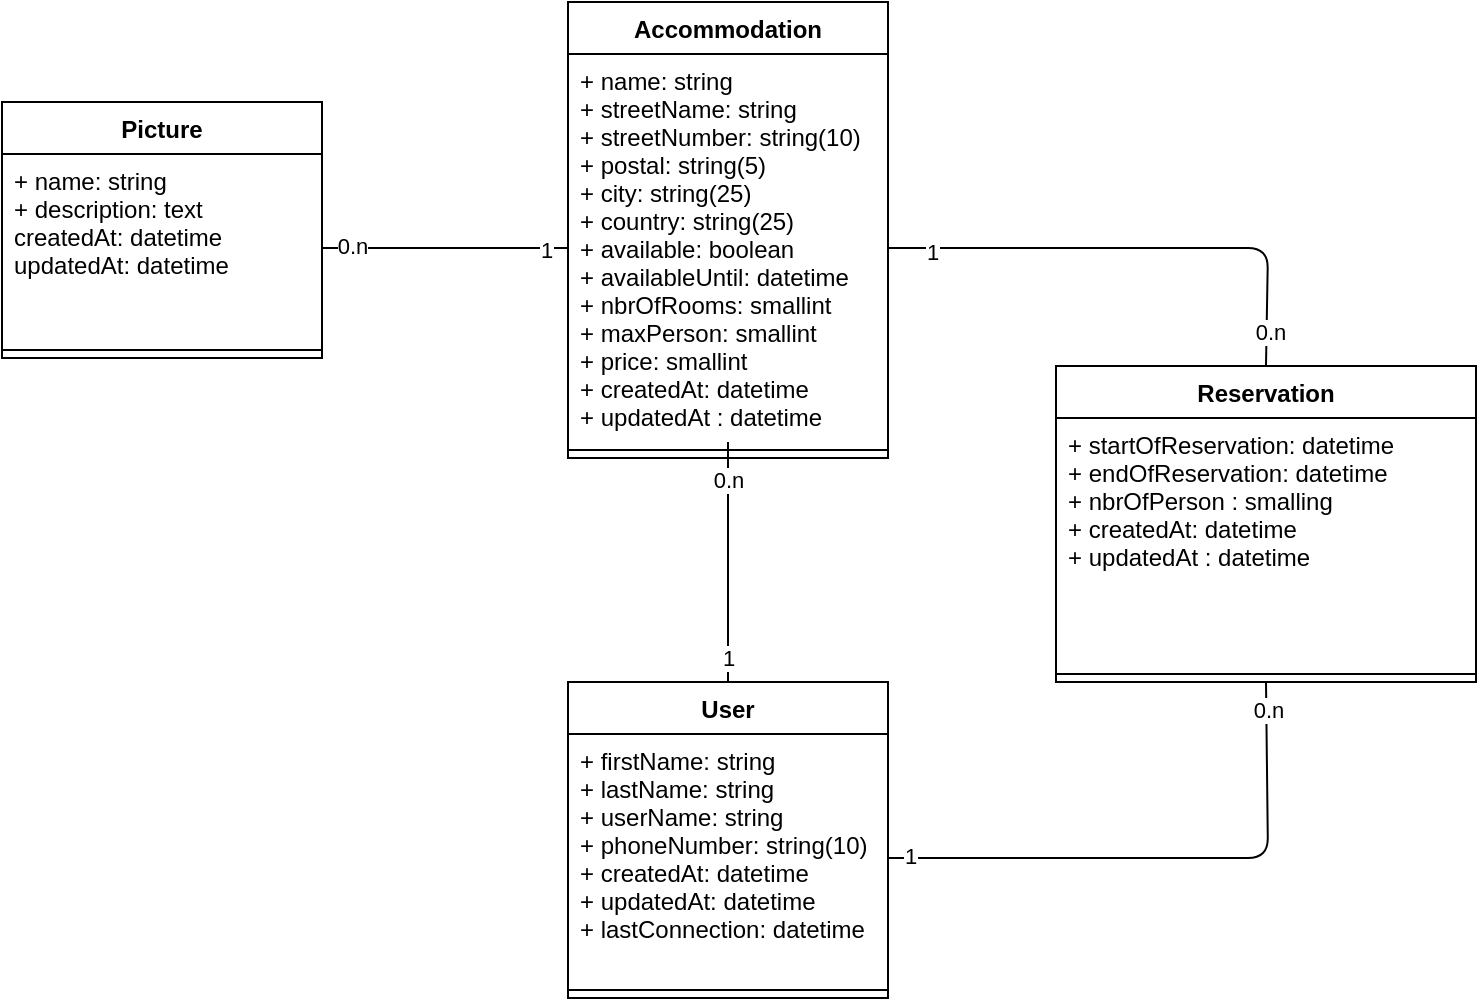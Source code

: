 <mxfile>
    <diagram id="i1747SerRFmGVv8NKZab" name="Page-1">
        <mxGraphModel dx="601" dy="657" grid="1" gridSize="10" guides="1" tooltips="1" connect="1" arrows="1" fold="1" page="1" pageScale="1" pageWidth="827" pageHeight="1169" math="0" shadow="0">
            <root>
                <mxCell id="0"/>
                <mxCell id="1" parent="0"/>
                <mxCell id="2" value="User" style="swimlane;fontStyle=1;align=center;verticalAlign=top;childLayout=stackLayout;horizontal=1;startSize=26;horizontalStack=0;resizeParent=1;resizeParentMax=0;resizeLast=0;collapsible=1;marginBottom=0;" parent="1" vertex="1">
                    <mxGeometry x="373" y="430" width="160" height="158" as="geometry"/>
                </mxCell>
                <mxCell id="3" value="+ firstName: string&#10;+ lastName: string&#10;+ userName: string&#10;+ phoneNumber: string(10)&#10;+ createdAt: datetime&#10;+ updatedAt: datetime&#10;+ lastConnection: datetime" style="text;strokeColor=none;fillColor=none;align=left;verticalAlign=top;spacingLeft=4;spacingRight=4;overflow=hidden;rotatable=0;points=[[0,0.5],[1,0.5]];portConstraint=eastwest;" parent="2" vertex="1">
                    <mxGeometry y="26" width="160" height="124" as="geometry"/>
                </mxCell>
                <mxCell id="4" value="" style="line;strokeWidth=1;fillColor=none;align=left;verticalAlign=middle;spacingTop=-1;spacingLeft=3;spacingRight=3;rotatable=0;labelPosition=right;points=[];portConstraint=eastwest;strokeColor=inherit;" parent="2" vertex="1">
                    <mxGeometry y="150" width="160" height="8" as="geometry"/>
                </mxCell>
                <mxCell id="6" value="Accommodation" style="swimlane;fontStyle=1;align=center;verticalAlign=top;childLayout=stackLayout;horizontal=1;startSize=26;horizontalStack=0;resizeParent=1;resizeParentMax=0;resizeLast=0;collapsible=1;marginBottom=0;" parent="1" vertex="1">
                    <mxGeometry x="373" y="90" width="160" height="228" as="geometry"/>
                </mxCell>
                <mxCell id="7" value="+ name: string&#10;+ streetName: string&#10;+ streetNumber: string(10)&#10;+ postal: string(5)&#10;+ city: string(25)&#10;+ country: string(25)&#10;+ available: boolean&#10;+ availableUntil: datetime&#10;+ nbrOfRooms: smallint&#10;+ maxPerson: smallint&#10;+ price: smallint&#10;+ createdAt: datetime&#10;+ updatedAt : datetime" style="text;strokeColor=none;fillColor=none;align=left;verticalAlign=top;spacingLeft=4;spacingRight=4;overflow=hidden;rotatable=0;points=[[0,0.5],[1,0.5]];portConstraint=eastwest;" parent="6" vertex="1">
                    <mxGeometry y="26" width="160" height="194" as="geometry"/>
                </mxCell>
                <mxCell id="8" value="" style="line;strokeWidth=1;fillColor=none;align=left;verticalAlign=middle;spacingTop=-1;spacingLeft=3;spacingRight=3;rotatable=0;labelPosition=right;points=[];portConstraint=eastwest;strokeColor=inherit;" parent="6" vertex="1">
                    <mxGeometry y="220" width="160" height="8" as="geometry"/>
                </mxCell>
                <mxCell id="18" style="edgeStyle=none;html=1;exitX=0.5;exitY=0;exitDx=0;exitDy=0;entryX=1;entryY=0.5;entryDx=0;entryDy=0;endArrow=none;endFill=0;" parent="1" source="9" target="7" edge="1">
                    <mxGeometry relative="1" as="geometry">
                        <Array as="points">
                            <mxPoint x="723" y="213"/>
                        </Array>
                    </mxGeometry>
                </mxCell>
                <mxCell id="19" value="1" style="edgeLabel;html=1;align=center;verticalAlign=middle;resizable=0;points=[];" parent="18" vertex="1" connectable="0">
                    <mxGeometry x="0.824" y="2" relative="1" as="geometry">
                        <mxPoint as="offset"/>
                    </mxGeometry>
                </mxCell>
                <mxCell id="22" value="0.n" style="edgeLabel;html=1;align=center;verticalAlign=middle;resizable=0;points=[];" parent="18" vertex="1" connectable="0">
                    <mxGeometry x="-0.863" y="-1" relative="1" as="geometry">
                        <mxPoint as="offset"/>
                    </mxGeometry>
                </mxCell>
                <mxCell id="9" value="Reservation" style="swimlane;fontStyle=1;align=center;verticalAlign=top;childLayout=stackLayout;horizontal=1;startSize=26;horizontalStack=0;resizeParent=1;resizeParentMax=0;resizeLast=0;collapsible=1;marginBottom=0;" parent="1" vertex="1">
                    <mxGeometry x="617" y="272" width="210" height="158" as="geometry"/>
                </mxCell>
                <mxCell id="10" value="+ startOfReservation: datetime&#10;+ endOfReservation: datetime&#10;+ nbrOfPerson : smalling&#10;+ createdAt: datetime&#10;+ updatedAt : datetime" style="text;strokeColor=none;fillColor=none;align=left;verticalAlign=top;spacingLeft=4;spacingRight=4;overflow=hidden;rotatable=0;points=[[0,0.5],[1,0.5]];portConstraint=eastwest;" parent="9" vertex="1">
                    <mxGeometry y="26" width="210" height="124" as="geometry"/>
                </mxCell>
                <mxCell id="11" value="" style="line;strokeWidth=1;fillColor=none;align=left;verticalAlign=middle;spacingTop=-1;spacingLeft=3;spacingRight=3;rotatable=0;labelPosition=right;points=[];portConstraint=eastwest;strokeColor=inherit;" parent="9" vertex="1">
                    <mxGeometry y="150" width="210" height="8" as="geometry"/>
                </mxCell>
                <mxCell id="12" style="edgeStyle=none;html=1;exitX=0.5;exitY=0;exitDx=0;exitDy=0;endArrow=none;endFill=0;" parent="1" source="2" target="7" edge="1">
                    <mxGeometry relative="1" as="geometry"/>
                </mxCell>
                <mxCell id="13" value="0.n" style="edgeLabel;html=1;align=center;verticalAlign=middle;resizable=0;points=[];" parent="12" vertex="1" connectable="0">
                    <mxGeometry x="0.694" relative="1" as="geometry">
                        <mxPoint as="offset"/>
                    </mxGeometry>
                </mxCell>
                <mxCell id="14" value="1" style="edgeLabel;html=1;align=center;verticalAlign=middle;resizable=0;points=[];" parent="12" vertex="1" connectable="0">
                    <mxGeometry x="-0.792" relative="1" as="geometry">
                        <mxPoint as="offset"/>
                    </mxGeometry>
                </mxCell>
                <mxCell id="15" style="edgeStyle=none;html=1;exitX=1;exitY=0.5;exitDx=0;exitDy=0;endArrow=none;endFill=0;entryX=0.5;entryY=1;entryDx=0;entryDy=0;" parent="1" source="3" target="9" edge="1">
                    <mxGeometry relative="1" as="geometry">
                        <mxPoint x="913" y="350" as="targetPoint"/>
                        <Array as="points">
                            <mxPoint x="723" y="518"/>
                        </Array>
                    </mxGeometry>
                </mxCell>
                <mxCell id="16" value="0.n" style="edgeLabel;html=1;align=center;verticalAlign=middle;resizable=0;points=[];" parent="15" vertex="1" connectable="0">
                    <mxGeometry x="0.898" y="-1" relative="1" as="geometry">
                        <mxPoint as="offset"/>
                    </mxGeometry>
                </mxCell>
                <mxCell id="17" value="1" style="edgeLabel;html=1;align=center;verticalAlign=middle;resizable=0;points=[];" parent="15" vertex="1" connectable="0">
                    <mxGeometry x="-0.922" y="1" relative="1" as="geometry">
                        <mxPoint as="offset"/>
                    </mxGeometry>
                </mxCell>
                <mxCell id="23" value="Picture" style="swimlane;fontStyle=1;align=center;verticalAlign=top;childLayout=stackLayout;horizontal=1;startSize=26;horizontalStack=0;resizeParent=1;resizeParentMax=0;resizeLast=0;collapsible=1;marginBottom=0;" parent="1" vertex="1">
                    <mxGeometry x="90" y="140" width="160" height="128" as="geometry"/>
                </mxCell>
                <mxCell id="24" value="+ name: string&#10;+ description: text&#10;createdAt: datetime&#10;updatedAt: datetime" style="text;strokeColor=none;fillColor=none;align=left;verticalAlign=top;spacingLeft=4;spacingRight=4;overflow=hidden;rotatable=0;points=[[0,0.5],[1,0.5]];portConstraint=eastwest;" parent="23" vertex="1">
                    <mxGeometry y="26" width="160" height="94" as="geometry"/>
                </mxCell>
                <mxCell id="25" value="" style="line;strokeWidth=1;fillColor=none;align=left;verticalAlign=middle;spacingTop=-1;spacingLeft=3;spacingRight=3;rotatable=0;labelPosition=right;points=[];portConstraint=eastwest;strokeColor=inherit;" parent="23" vertex="1">
                    <mxGeometry y="120" width="160" height="8" as="geometry"/>
                </mxCell>
                <mxCell id="26" style="edgeStyle=none;html=1;exitX=1;exitY=0.5;exitDx=0;exitDy=0;endArrow=none;endFill=0;" parent="1" source="24" target="7" edge="1">
                    <mxGeometry relative="1" as="geometry"/>
                </mxCell>
                <mxCell id="27" value="1" style="edgeLabel;html=1;align=center;verticalAlign=middle;resizable=0;points=[];" parent="26" vertex="1" connectable="0">
                    <mxGeometry x="0.812" y="-1" relative="1" as="geometry">
                        <mxPoint as="offset"/>
                    </mxGeometry>
                </mxCell>
                <mxCell id="28" value="0.n" style="edgeLabel;html=1;align=center;verticalAlign=middle;resizable=0;points=[];" parent="26" vertex="1" connectable="0">
                    <mxGeometry x="-0.766" y="1" relative="1" as="geometry">
                        <mxPoint as="offset"/>
                    </mxGeometry>
                </mxCell>
            </root>
        </mxGraphModel>
    </diagram>
</mxfile>